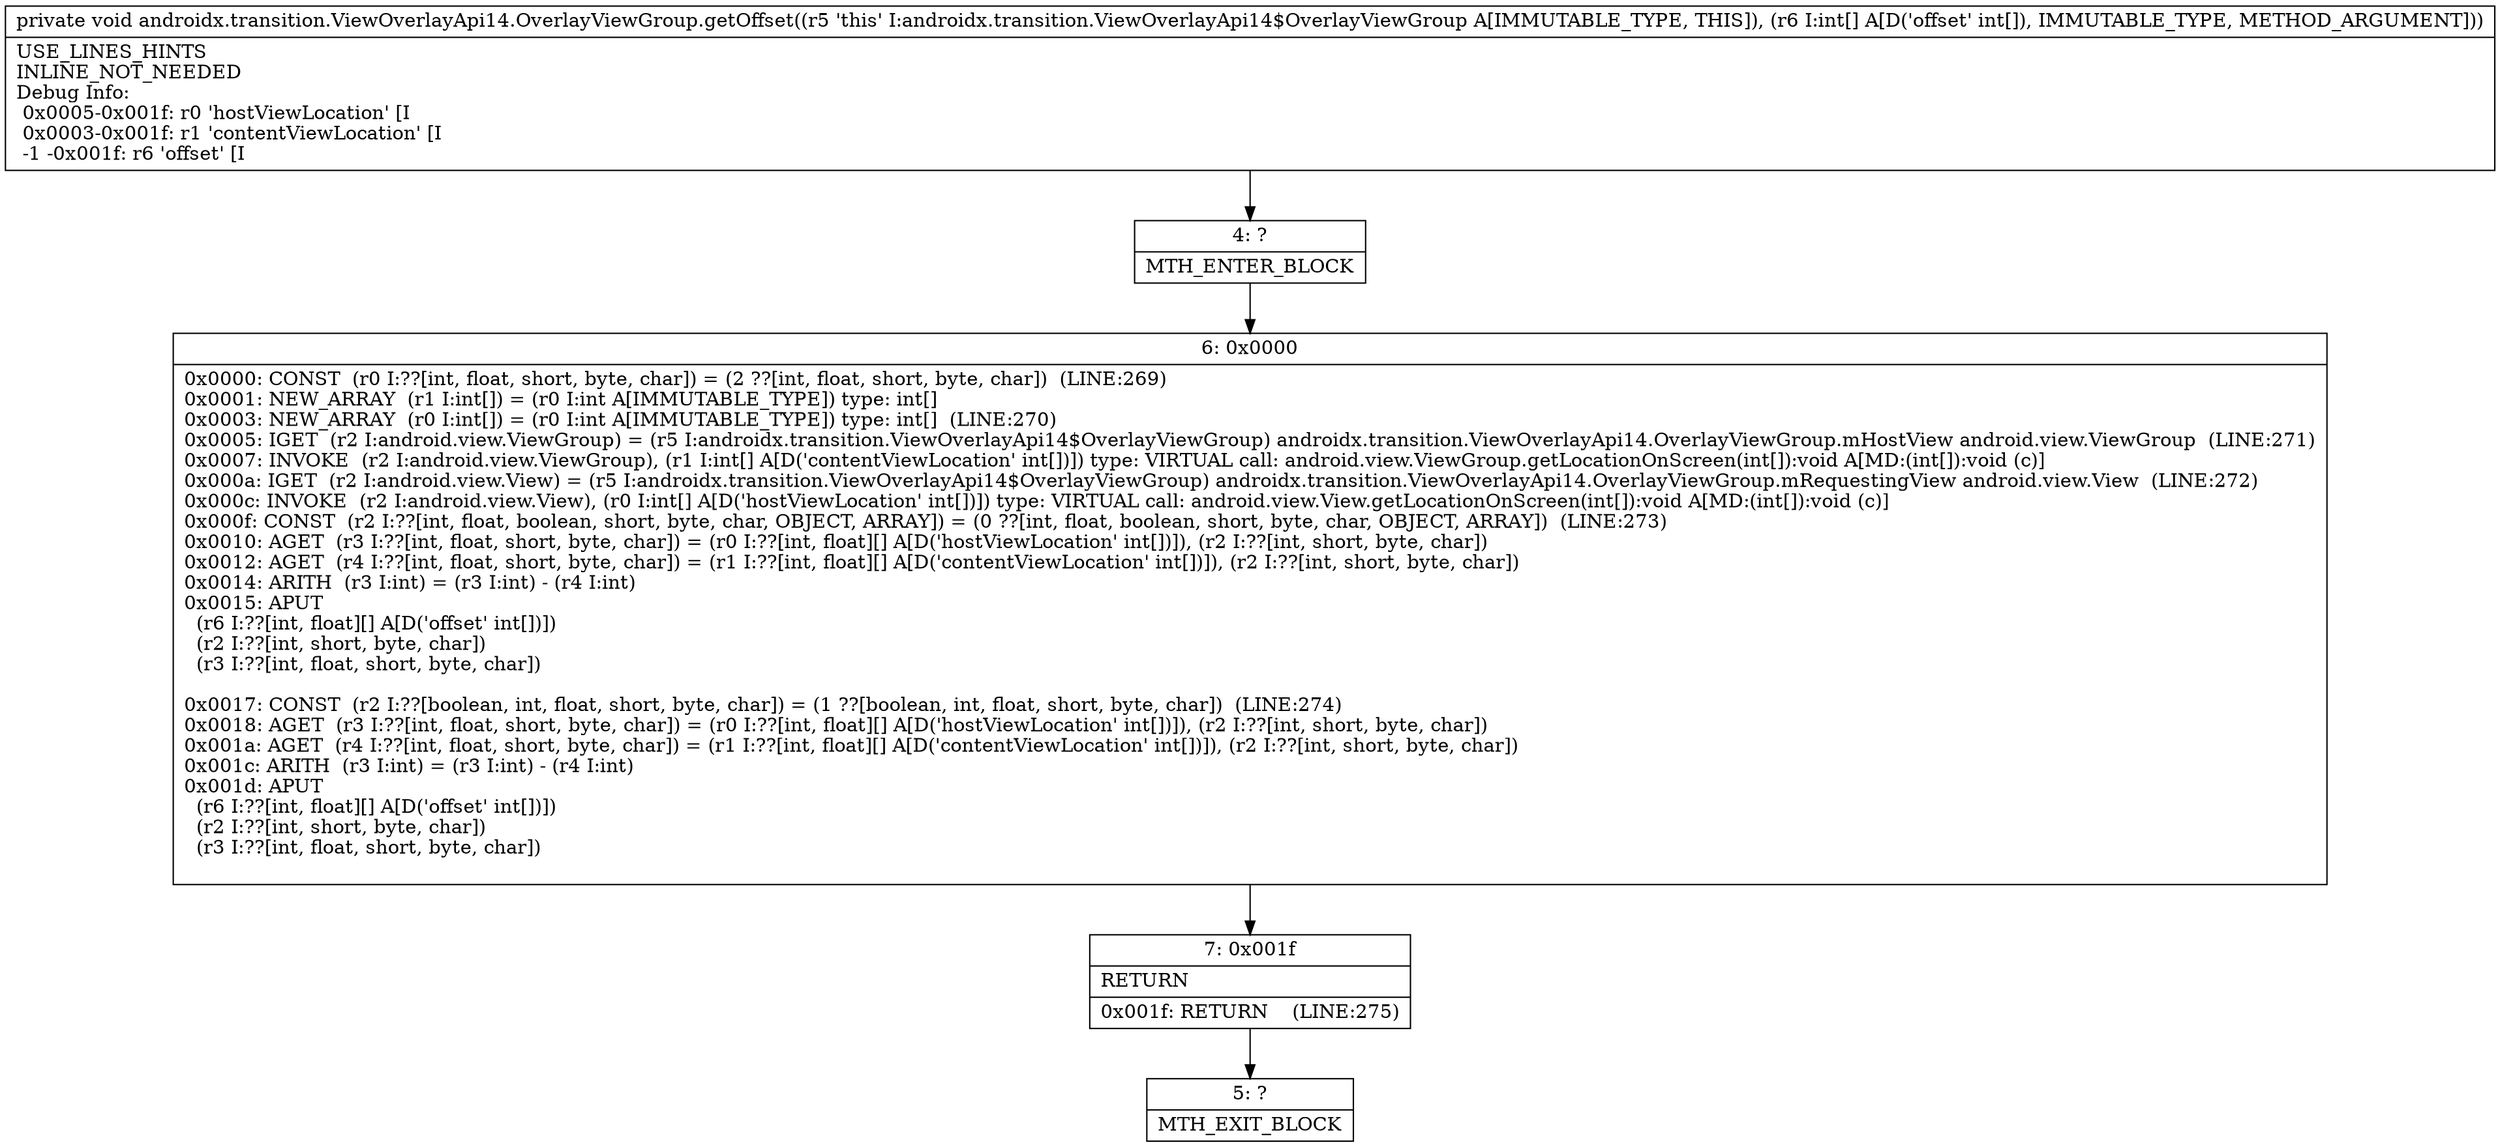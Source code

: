 digraph "CFG forandroidx.transition.ViewOverlayApi14.OverlayViewGroup.getOffset([I)V" {
Node_4 [shape=record,label="{4\:\ ?|MTH_ENTER_BLOCK\l}"];
Node_6 [shape=record,label="{6\:\ 0x0000|0x0000: CONST  (r0 I:??[int, float, short, byte, char]) = (2 ??[int, float, short, byte, char])  (LINE:269)\l0x0001: NEW_ARRAY  (r1 I:int[]) = (r0 I:int A[IMMUTABLE_TYPE]) type: int[] \l0x0003: NEW_ARRAY  (r0 I:int[]) = (r0 I:int A[IMMUTABLE_TYPE]) type: int[]  (LINE:270)\l0x0005: IGET  (r2 I:android.view.ViewGroup) = (r5 I:androidx.transition.ViewOverlayApi14$OverlayViewGroup) androidx.transition.ViewOverlayApi14.OverlayViewGroup.mHostView android.view.ViewGroup  (LINE:271)\l0x0007: INVOKE  (r2 I:android.view.ViewGroup), (r1 I:int[] A[D('contentViewLocation' int[])]) type: VIRTUAL call: android.view.ViewGroup.getLocationOnScreen(int[]):void A[MD:(int[]):void (c)]\l0x000a: IGET  (r2 I:android.view.View) = (r5 I:androidx.transition.ViewOverlayApi14$OverlayViewGroup) androidx.transition.ViewOverlayApi14.OverlayViewGroup.mRequestingView android.view.View  (LINE:272)\l0x000c: INVOKE  (r2 I:android.view.View), (r0 I:int[] A[D('hostViewLocation' int[])]) type: VIRTUAL call: android.view.View.getLocationOnScreen(int[]):void A[MD:(int[]):void (c)]\l0x000f: CONST  (r2 I:??[int, float, boolean, short, byte, char, OBJECT, ARRAY]) = (0 ??[int, float, boolean, short, byte, char, OBJECT, ARRAY])  (LINE:273)\l0x0010: AGET  (r3 I:??[int, float, short, byte, char]) = (r0 I:??[int, float][] A[D('hostViewLocation' int[])]), (r2 I:??[int, short, byte, char]) \l0x0012: AGET  (r4 I:??[int, float, short, byte, char]) = (r1 I:??[int, float][] A[D('contentViewLocation' int[])]), (r2 I:??[int, short, byte, char]) \l0x0014: ARITH  (r3 I:int) = (r3 I:int) \- (r4 I:int) \l0x0015: APUT  \l  (r6 I:??[int, float][] A[D('offset' int[])])\l  (r2 I:??[int, short, byte, char])\l  (r3 I:??[int, float, short, byte, char])\l \l0x0017: CONST  (r2 I:??[boolean, int, float, short, byte, char]) = (1 ??[boolean, int, float, short, byte, char])  (LINE:274)\l0x0018: AGET  (r3 I:??[int, float, short, byte, char]) = (r0 I:??[int, float][] A[D('hostViewLocation' int[])]), (r2 I:??[int, short, byte, char]) \l0x001a: AGET  (r4 I:??[int, float, short, byte, char]) = (r1 I:??[int, float][] A[D('contentViewLocation' int[])]), (r2 I:??[int, short, byte, char]) \l0x001c: ARITH  (r3 I:int) = (r3 I:int) \- (r4 I:int) \l0x001d: APUT  \l  (r6 I:??[int, float][] A[D('offset' int[])])\l  (r2 I:??[int, short, byte, char])\l  (r3 I:??[int, float, short, byte, char])\l \l}"];
Node_7 [shape=record,label="{7\:\ 0x001f|RETURN\l|0x001f: RETURN    (LINE:275)\l}"];
Node_5 [shape=record,label="{5\:\ ?|MTH_EXIT_BLOCK\l}"];
MethodNode[shape=record,label="{private void androidx.transition.ViewOverlayApi14.OverlayViewGroup.getOffset((r5 'this' I:androidx.transition.ViewOverlayApi14$OverlayViewGroup A[IMMUTABLE_TYPE, THIS]), (r6 I:int[] A[D('offset' int[]), IMMUTABLE_TYPE, METHOD_ARGUMENT]))  | USE_LINES_HINTS\lINLINE_NOT_NEEDED\lDebug Info:\l  0x0005\-0x001f: r0 'hostViewLocation' [I\l  0x0003\-0x001f: r1 'contentViewLocation' [I\l  \-1 \-0x001f: r6 'offset' [I\l}"];
MethodNode -> Node_4;Node_4 -> Node_6;
Node_6 -> Node_7;
Node_7 -> Node_5;
}

